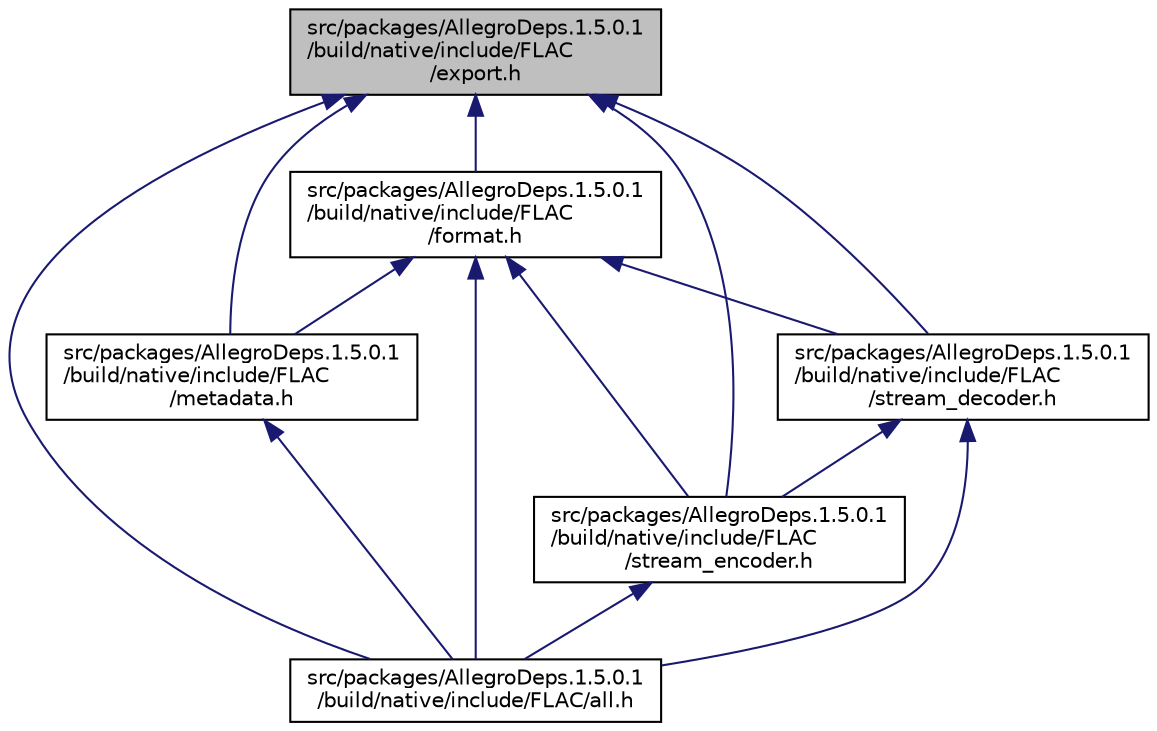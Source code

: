 digraph "src/packages/AllegroDeps.1.5.0.1/build/native/include/FLAC/export.h"
{
  edge [fontname="Helvetica",fontsize="10",labelfontname="Helvetica",labelfontsize="10"];
  node [fontname="Helvetica",fontsize="10",shape=record];
  Node1 [label="src/packages/AllegroDeps.1.5.0.1\l/build/native/include/FLAC\l/export.h",height=0.2,width=0.4,color="black", fillcolor="grey75", style="filled", fontcolor="black"];
  Node1 -> Node2 [dir="back",color="midnightblue",fontsize="10",style="solid",fontname="Helvetica"];
  Node2 [label="src/packages/AllegroDeps.1.5.0.1\l/build/native/include/FLAC/all.h",height=0.2,width=0.4,color="black", fillcolor="white", style="filled",URL="$all_8h.html"];
  Node1 -> Node3 [dir="back",color="midnightblue",fontsize="10",style="solid",fontname="Helvetica"];
  Node3 [label="src/packages/AllegroDeps.1.5.0.1\l/build/native/include/FLAC\l/format.h",height=0.2,width=0.4,color="black", fillcolor="white", style="filled",URL="$format_8h.html",tooltip="This module contains structure definitions for the representation of FLAC format components in memory..."];
  Node3 -> Node2 [dir="back",color="midnightblue",fontsize="10",style="solid",fontname="Helvetica"];
  Node3 -> Node4 [dir="back",color="midnightblue",fontsize="10",style="solid",fontname="Helvetica"];
  Node4 [label="src/packages/AllegroDeps.1.5.0.1\l/build/native/include/FLAC\l/metadata.h",height=0.2,width=0.4,color="black", fillcolor="white", style="filled",URL="$metadata_8h.html",tooltip="This module provides functions for creating and manipulating FLAC metadata blocks in memory..."];
  Node4 -> Node2 [dir="back",color="midnightblue",fontsize="10",style="solid",fontname="Helvetica"];
  Node3 -> Node5 [dir="back",color="midnightblue",fontsize="10",style="solid",fontname="Helvetica"];
  Node5 [label="src/packages/AllegroDeps.1.5.0.1\l/build/native/include/FLAC\l/stream_decoder.h",height=0.2,width=0.4,color="black", fillcolor="white", style="filled",URL="$stream__decoder_8h.html",tooltip="This module contains the functions which implement the stream decoder. "];
  Node5 -> Node2 [dir="back",color="midnightblue",fontsize="10",style="solid",fontname="Helvetica"];
  Node5 -> Node6 [dir="back",color="midnightblue",fontsize="10",style="solid",fontname="Helvetica"];
  Node6 [label="src/packages/AllegroDeps.1.5.0.1\l/build/native/include/FLAC\l/stream_encoder.h",height=0.2,width=0.4,color="black", fillcolor="white", style="filled",URL="$stream__encoder_8h.html",tooltip="This module contains the functions which implement the stream encoder. "];
  Node6 -> Node2 [dir="back",color="midnightblue",fontsize="10",style="solid",fontname="Helvetica"];
  Node3 -> Node6 [dir="back",color="midnightblue",fontsize="10",style="solid",fontname="Helvetica"];
  Node1 -> Node4 [dir="back",color="midnightblue",fontsize="10",style="solid",fontname="Helvetica"];
  Node1 -> Node5 [dir="back",color="midnightblue",fontsize="10",style="solid",fontname="Helvetica"];
  Node1 -> Node6 [dir="back",color="midnightblue",fontsize="10",style="solid",fontname="Helvetica"];
}
